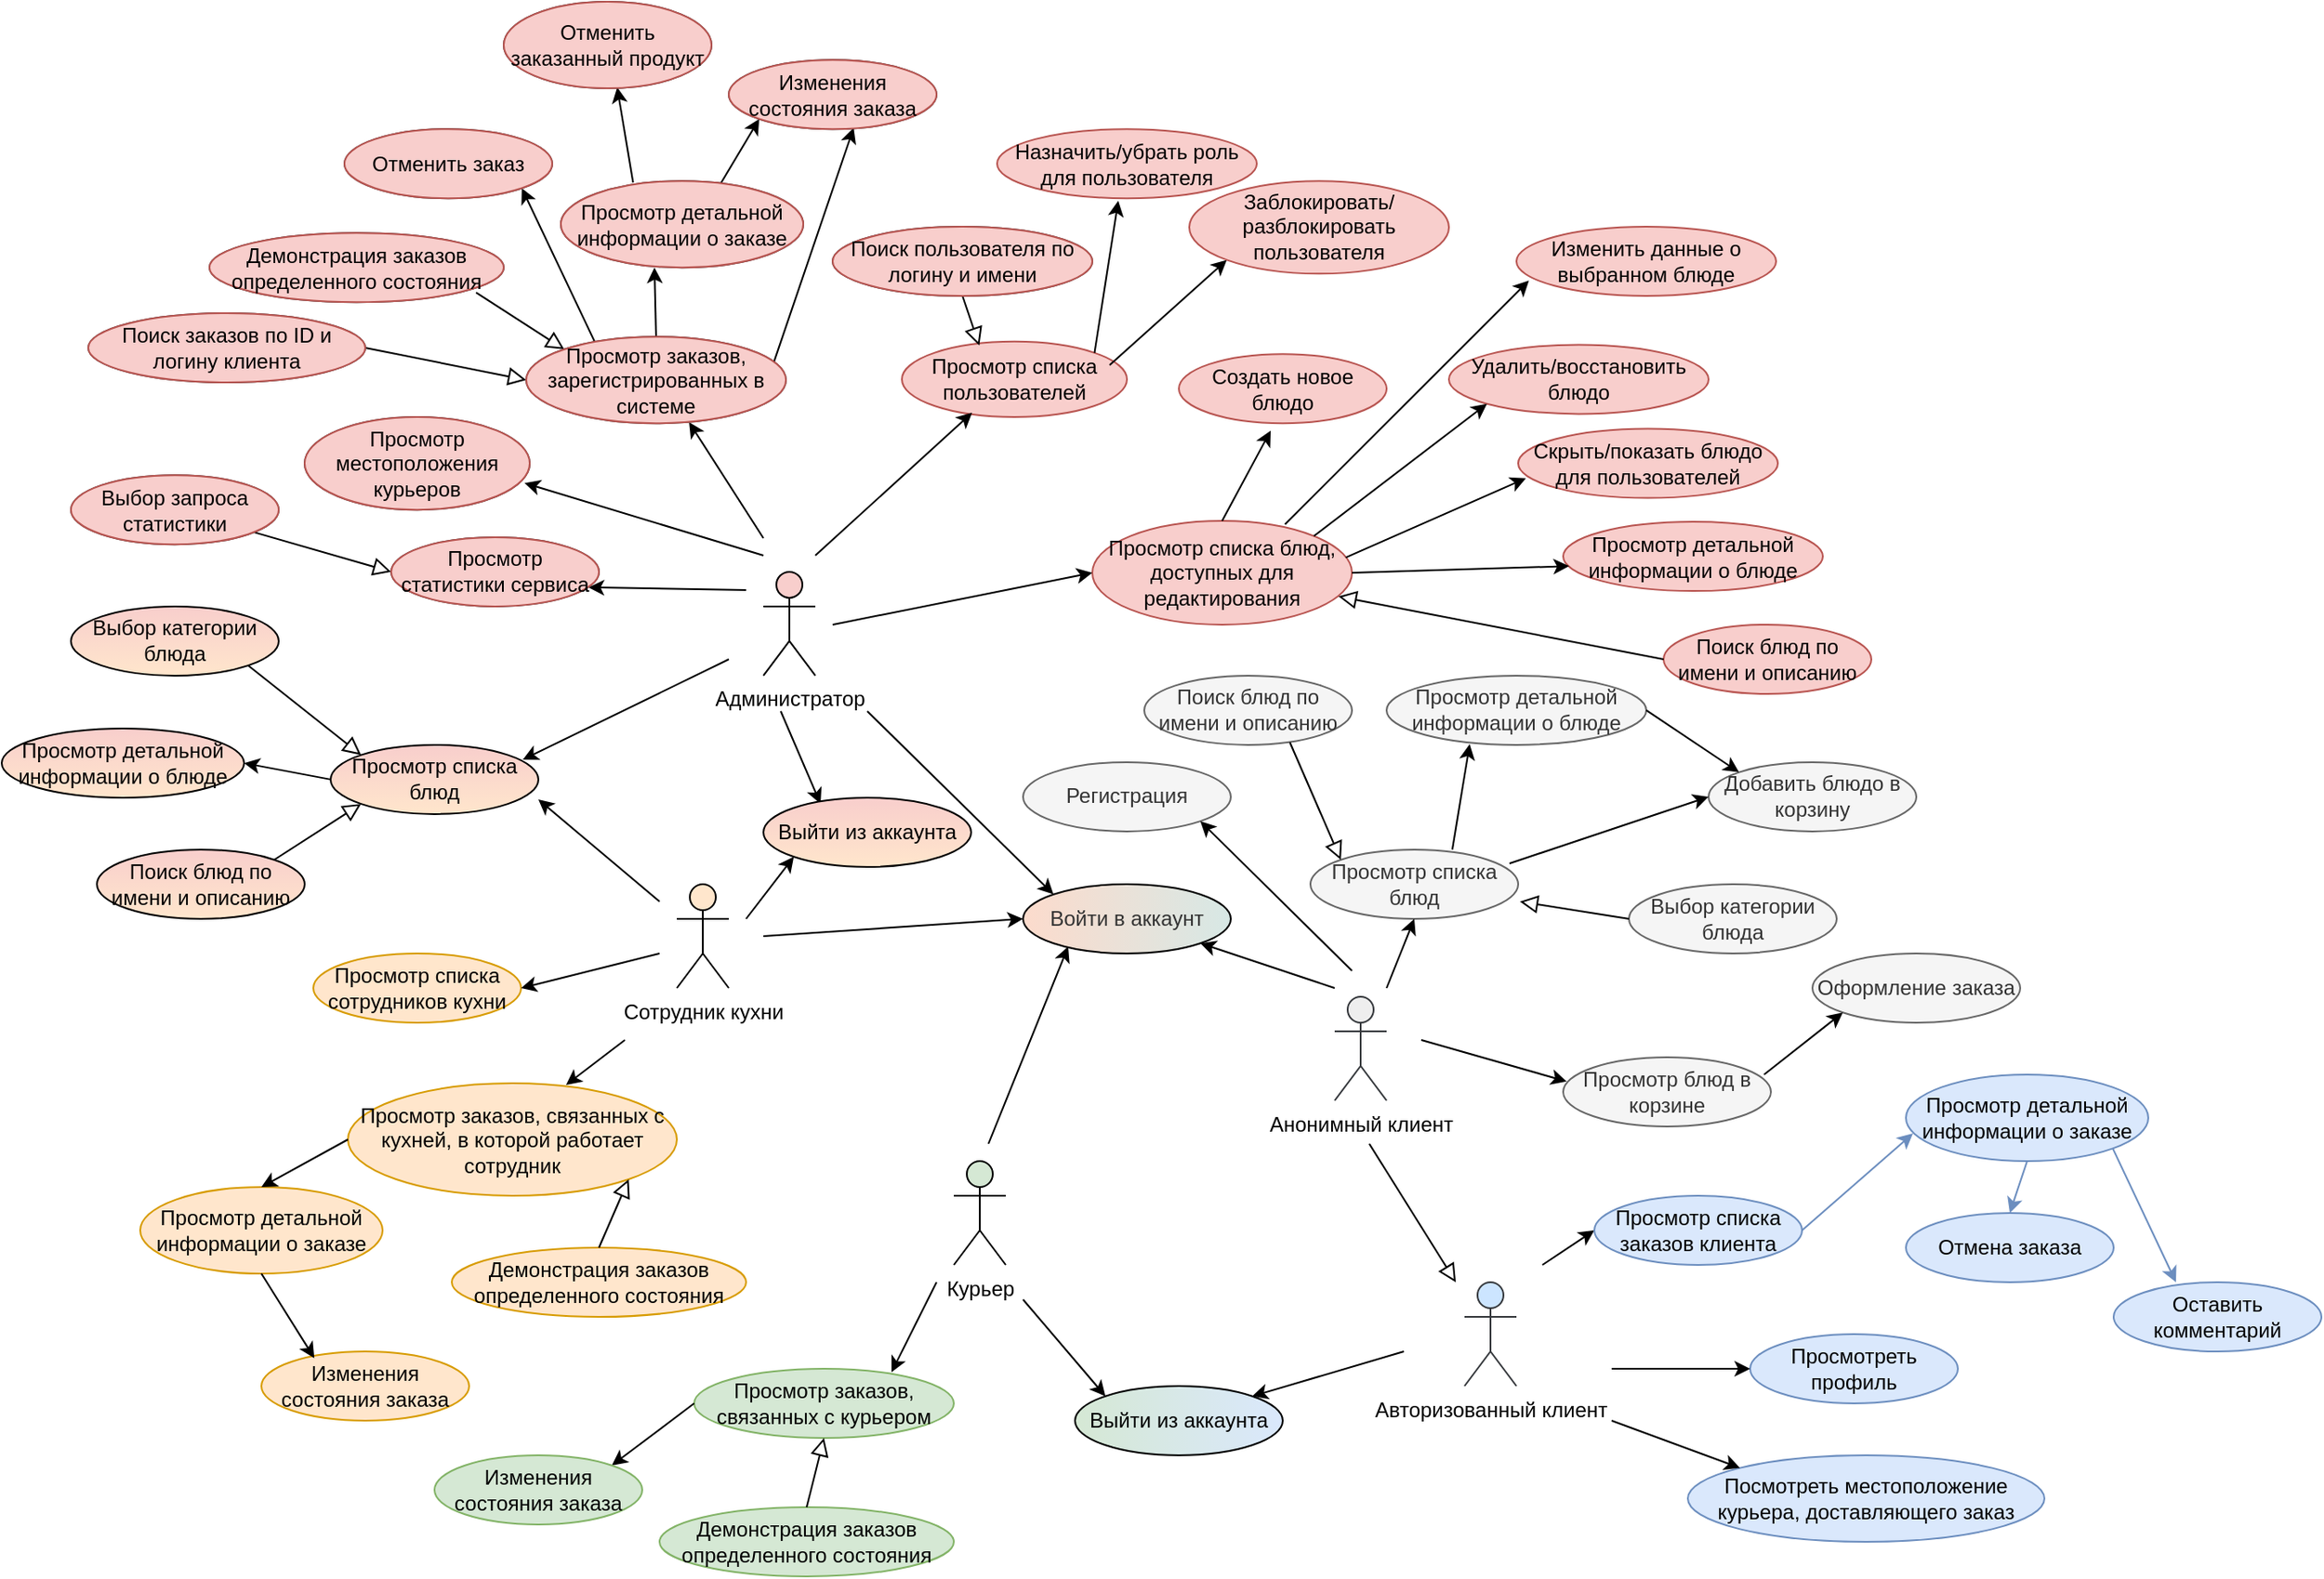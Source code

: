 <mxfile version="21.2.1" type="device">
  <diagram name="Страница 1" id="75N97tFwm10yXT8jnYIW">
    <mxGraphModel dx="1877" dy="1738" grid="1" gridSize="10" guides="1" tooltips="1" connect="1" arrows="1" fold="1" page="1" pageScale="1" pageWidth="827" pageHeight="1169" math="0" shadow="0">
      <root>
        <mxCell id="0" />
        <mxCell id="1" parent="0" />
        <mxCell id="0SK4Kan7_9GHJnEtyxV1-1" value="Администратор" style="shape=umlActor;verticalLabelPosition=bottom;verticalAlign=top;html=1;outlineConnect=0;fillColor=#f8cecc;strokeColor=#000000;" parent="1" vertex="1">
          <mxGeometry x="-240" y="309.44" width="30" height="60" as="geometry" />
        </mxCell>
        <mxCell id="0SK4Kan7_9GHJnEtyxV1-2" value="Курьер" style="shape=umlActor;verticalLabelPosition=bottom;verticalAlign=top;html=1;outlineConnect=0;fillColor=#d5e8d4;strokeColor=#000000;" parent="1" vertex="1">
          <mxGeometry x="-130" y="650" width="30" height="60" as="geometry" />
        </mxCell>
        <mxCell id="0SK4Kan7_9GHJnEtyxV1-3" value="Анонимный клиент" style="shape=umlActor;verticalLabelPosition=bottom;verticalAlign=top;html=1;outlineConnect=0;fillColor=#eeeeee;strokeColor=#36393d;" parent="1" vertex="1">
          <mxGeometry x="90" y="555" width="30" height="60" as="geometry" />
        </mxCell>
        <mxCell id="0SK4Kan7_9GHJnEtyxV1-4" value="Сотрудник кухни" style="shape=umlActor;verticalLabelPosition=bottom;verticalAlign=top;html=1;outlineConnect=0;fillColor=#ffe6cc;strokeColor=#000000;" parent="1" vertex="1">
          <mxGeometry x="-290" y="490" width="30" height="60" as="geometry" />
        </mxCell>
        <mxCell id="0SK4Kan7_9GHJnEtyxV1-9" value="Просмотр списка блюд" style="ellipse;whiteSpace=wrap;html=1;fillColor=#f5f5f5;fontColor=#333333;strokeColor=#666666;" parent="1" vertex="1">
          <mxGeometry x="76" y="470" width="120" height="40" as="geometry" />
        </mxCell>
        <mxCell id="0SK4Kan7_9GHJnEtyxV1-10" value="Выбор категории блюда" style="ellipse;whiteSpace=wrap;html=1;fillColor=#f5f5f5;fontColor=#333333;strokeColor=#666666;" parent="1" vertex="1">
          <mxGeometry x="260" y="490" width="120" height="40" as="geometry" />
        </mxCell>
        <mxCell id="0SK4Kan7_9GHJnEtyxV1-12" value="Поиск блюд по имени и описанию" style="ellipse;whiteSpace=wrap;html=1;fillColor=#f5f5f5;fontColor=#333333;strokeColor=#666666;" parent="1" vertex="1">
          <mxGeometry x="-20" y="369.44" width="120" height="40" as="geometry" />
        </mxCell>
        <mxCell id="0SK4Kan7_9GHJnEtyxV1-13" value="Добавить блюдо в корзину" style="ellipse;whiteSpace=wrap;html=1;fillColor=#f5f5f5;fontColor=#333333;strokeColor=#666666;" parent="1" vertex="1">
          <mxGeometry x="306" y="419.44" width="120" height="40" as="geometry" />
        </mxCell>
        <mxCell id="0SK4Kan7_9GHJnEtyxV1-15" value="Просмотр детальной информации о блюде" style="ellipse;whiteSpace=wrap;html=1;fillColor=#f5f5f5;fontColor=#333333;strokeColor=#666666;" parent="1" vertex="1">
          <mxGeometry x="120" y="369.44" width="150" height="40" as="geometry" />
        </mxCell>
        <mxCell id="0SK4Kan7_9GHJnEtyxV1-19" value="" style="endArrow=classic;html=1;rounded=0;entryX=0.5;entryY=1;entryDx=0;entryDy=0;" parent="1" target="0SK4Kan7_9GHJnEtyxV1-9" edge="1">
          <mxGeometry width="50" height="50" relative="1" as="geometry">
            <mxPoint x="120" y="550" as="sourcePoint" />
            <mxPoint x="148" y="496" as="targetPoint" />
          </mxGeometry>
        </mxCell>
        <mxCell id="0SK4Kan7_9GHJnEtyxV1-20" value="" style="endArrow=classic;html=1;rounded=0;exitX=0.683;exitY=0;exitDx=0;exitDy=0;entryX=0.32;entryY=0.989;entryDx=0;entryDy=0;exitPerimeter=0;entryPerimeter=0;" parent="1" source="0SK4Kan7_9GHJnEtyxV1-9" target="0SK4Kan7_9GHJnEtyxV1-15" edge="1">
          <mxGeometry width="50" height="50" relative="1" as="geometry">
            <mxPoint x="81" y="725" as="sourcePoint" />
            <mxPoint x="114" y="684" as="targetPoint" />
          </mxGeometry>
        </mxCell>
        <mxCell id="0SK4Kan7_9GHJnEtyxV1-21" value="" style="endArrow=classic;html=1;rounded=0;exitX=0.958;exitY=0.2;exitDx=0;exitDy=0;entryX=0;entryY=0.5;entryDx=0;entryDy=0;exitPerimeter=0;" parent="1" source="0SK4Kan7_9GHJnEtyxV1-9" target="0SK4Kan7_9GHJnEtyxV1-13" edge="1">
          <mxGeometry width="50" height="50" relative="1" as="geometry">
            <mxPoint x="156" y="650" as="sourcePoint" />
            <mxPoint x="196" y="590" as="targetPoint" />
          </mxGeometry>
        </mxCell>
        <mxCell id="0SK4Kan7_9GHJnEtyxV1-22" value="Просмотр блюд в корзине" style="ellipse;whiteSpace=wrap;html=1;fillColor=#f5f5f5;fontColor=#333333;strokeColor=#666666;" parent="1" vertex="1">
          <mxGeometry x="222" y="590" width="120" height="40" as="geometry" />
        </mxCell>
        <mxCell id="0SK4Kan7_9GHJnEtyxV1-23" value="Оформление заказа" style="ellipse;whiteSpace=wrap;html=1;fillColor=#f5f5f5;fontColor=#333333;strokeColor=#666666;" parent="1" vertex="1">
          <mxGeometry x="366" y="530" width="120" height="40" as="geometry" />
        </mxCell>
        <mxCell id="0SK4Kan7_9GHJnEtyxV1-24" value="" style="endArrow=classic;html=1;rounded=0;entryX=0.017;entryY=0.35;entryDx=0;entryDy=0;entryPerimeter=0;" parent="1" target="0SK4Kan7_9GHJnEtyxV1-22" edge="1">
          <mxGeometry width="50" height="50" relative="1" as="geometry">
            <mxPoint x="140" y="580" as="sourcePoint" />
            <mxPoint x="148" y="524" as="targetPoint" />
          </mxGeometry>
        </mxCell>
        <mxCell id="0SK4Kan7_9GHJnEtyxV1-25" value="" style="endArrow=classic;html=1;rounded=0;entryX=0;entryY=1;entryDx=0;entryDy=0;exitX=0.967;exitY=0.25;exitDx=0;exitDy=0;exitPerimeter=0;" parent="1" source="0SK4Kan7_9GHJnEtyxV1-22" target="0SK4Kan7_9GHJnEtyxV1-23" edge="1">
          <mxGeometry width="50" height="50" relative="1" as="geometry">
            <mxPoint x="172" y="720" as="sourcePoint" />
            <mxPoint x="302" y="735" as="targetPoint" />
          </mxGeometry>
        </mxCell>
        <mxCell id="0SK4Kan7_9GHJnEtyxV1-27" value="" style="endArrow=classic;html=1;rounded=0;entryX=0;entryY=0.5;entryDx=0;entryDy=0;" parent="1" target="0SK4Kan7_9GHJnEtyxV1-28" edge="1">
          <mxGeometry width="50" height="50" relative="1" as="geometry">
            <mxPoint x="210" y="710" as="sourcePoint" />
            <mxPoint x="240" y="690" as="targetPoint" />
          </mxGeometry>
        </mxCell>
        <mxCell id="0SK4Kan7_9GHJnEtyxV1-28" value="Просмотр списка заказов клиента" style="ellipse;whiteSpace=wrap;html=1;fillColor=#dae8fc;strokeColor=#6c8ebf;" parent="1" vertex="1">
          <mxGeometry x="240" y="670" width="120" height="40" as="geometry" />
        </mxCell>
        <mxCell id="0SK4Kan7_9GHJnEtyxV1-30" value="" style="endArrow=classic;html=1;rounded=0;entryX=0.029;entryY=0.68;entryDx=0;entryDy=0;exitX=1;exitY=0.5;exitDx=0;exitDy=0;entryPerimeter=0;fillColor=#dae8fc;strokeColor=#6c8ebf;" parent="1" source="0SK4Kan7_9GHJnEtyxV1-28" target="0SK4Kan7_9GHJnEtyxV1-31" edge="1">
          <mxGeometry width="50" height="50" relative="1" as="geometry">
            <mxPoint x="150" y="650" as="sourcePoint" />
            <mxPoint x="410" y="640" as="targetPoint" />
          </mxGeometry>
        </mxCell>
        <mxCell id="0SK4Kan7_9GHJnEtyxV1-31" value="Просмотр детальной информации о заказе" style="ellipse;whiteSpace=wrap;html=1;fillColor=#dae8fc;strokeColor=#6c8ebf;" parent="1" vertex="1">
          <mxGeometry x="420" y="600" width="140" height="50" as="geometry" />
        </mxCell>
        <mxCell id="0SK4Kan7_9GHJnEtyxV1-35" value="Отмена заказа" style="ellipse;whiteSpace=wrap;html=1;fillColor=#dae8fc;strokeColor=#6c8ebf;" parent="1" vertex="1">
          <mxGeometry x="420" y="680" width="120" height="40" as="geometry" />
        </mxCell>
        <mxCell id="0SK4Kan7_9GHJnEtyxV1-36" value="" style="endArrow=classic;html=1;rounded=0;exitX=0.5;exitY=1;exitDx=0;exitDy=0;entryX=0.5;entryY=0;entryDx=0;entryDy=0;fillColor=#dae8fc;strokeColor=#6c8ebf;" parent="1" source="0SK4Kan7_9GHJnEtyxV1-31" target="0SK4Kan7_9GHJnEtyxV1-35" edge="1">
          <mxGeometry width="50" height="50" relative="1" as="geometry">
            <mxPoint x="390" y="420" as="sourcePoint" />
            <mxPoint x="440" y="370" as="targetPoint" />
          </mxGeometry>
        </mxCell>
        <mxCell id="0SK4Kan7_9GHJnEtyxV1-45" value="" style="endArrow=block;html=1;rounded=0;align=center;verticalAlign=bottom;endFill=0;labelBackgroundColor=none;endSize=8;fontSize=10;exitX=0.701;exitY=0.964;exitDx=0;exitDy=0;exitPerimeter=0;entryX=0;entryY=0;entryDx=0;entryDy=0;" parent="1" source="0SK4Kan7_9GHJnEtyxV1-12" target="0SK4Kan7_9GHJnEtyxV1-9" edge="1">
          <mxGeometry relative="1" as="geometry">
            <mxPoint x="296" y="600" as="sourcePoint" />
            <mxPoint x="456" y="600" as="targetPoint" />
          </mxGeometry>
        </mxCell>
        <mxCell id="0SK4Kan7_9GHJnEtyxV1-46" value="" style="resizable=0;html=1;align=center;verticalAlign=top;labelBackgroundColor=none;fontSize=10;" parent="0SK4Kan7_9GHJnEtyxV1-45" connectable="0" vertex="1">
          <mxGeometry relative="1" as="geometry" />
        </mxCell>
        <mxCell id="0SK4Kan7_9GHJnEtyxV1-47" value="" style="endArrow=block;html=1;rounded=0;align=center;verticalAlign=bottom;endFill=0;labelBackgroundColor=none;endSize=8;fontSize=10;exitX=0;exitY=0.5;exitDx=0;exitDy=0;entryX=1.008;entryY=0.75;entryDx=0;entryDy=0;entryPerimeter=0;" parent="1" source="0SK4Kan7_9GHJnEtyxV1-10" target="0SK4Kan7_9GHJnEtyxV1-9" edge="1">
          <mxGeometry relative="1" as="geometry">
            <mxPoint x="80" y="579" as="sourcePoint" />
            <mxPoint x="114" y="656" as="targetPoint" />
          </mxGeometry>
        </mxCell>
        <mxCell id="0SK4Kan7_9GHJnEtyxV1-48" value="" style="resizable=0;html=1;align=center;verticalAlign=top;labelBackgroundColor=none;fontSize=10;" parent="0SK4Kan7_9GHJnEtyxV1-47" connectable="0" vertex="1">
          <mxGeometry relative="1" as="geometry" />
        </mxCell>
        <mxCell id="0SK4Kan7_9GHJnEtyxV1-49" value="Авторизованный клиент" style="shape=umlActor;verticalLabelPosition=bottom;verticalAlign=top;html=1;outlineConnect=0;fillColor=#cce5ff;strokeColor=#36393d;" parent="1" vertex="1">
          <mxGeometry x="165" y="720" width="30" height="60" as="geometry" />
        </mxCell>
        <mxCell id="0SK4Kan7_9GHJnEtyxV1-50" value="" style="endArrow=block;html=1;rounded=0;align=center;verticalAlign=bottom;endFill=0;labelBackgroundColor=none;endSize=8;fontSize=10;" parent="1" edge="1">
          <mxGeometry relative="1" as="geometry">
            <mxPoint x="110" y="640" as="sourcePoint" />
            <mxPoint x="160" y="720" as="targetPoint" />
          </mxGeometry>
        </mxCell>
        <mxCell id="0SK4Kan7_9GHJnEtyxV1-51" value="" style="resizable=0;html=1;align=center;verticalAlign=top;labelBackgroundColor=none;fontSize=10;" parent="0SK4Kan7_9GHJnEtyxV1-50" connectable="0" vertex="1">
          <mxGeometry relative="1" as="geometry" />
        </mxCell>
        <mxCell id="0SK4Kan7_9GHJnEtyxV1-52" value="" style="endArrow=classic;html=1;rounded=0;entryX=1;entryY=0;entryDx=0;entryDy=0;" parent="1" target="0SK4Kan7_9GHJnEtyxV1-53" edge="1">
          <mxGeometry width="50" height="50" relative="1" as="geometry">
            <mxPoint x="130" y="760" as="sourcePoint" />
            <mxPoint x="320" y="750" as="targetPoint" />
            <Array as="points" />
          </mxGeometry>
        </mxCell>
        <mxCell id="0SK4Kan7_9GHJnEtyxV1-53" value="Выйти из аккаунта" style="ellipse;whiteSpace=wrap;html=1;gradientColor=#dae8fc;fillColor=#d5e8d4;gradientDirection=east;" parent="1" vertex="1">
          <mxGeometry x="-60" y="780" width="120" height="40" as="geometry" />
        </mxCell>
        <mxCell id="0SK4Kan7_9GHJnEtyxV1-54" value="Войти в аккаунт" style="ellipse;whiteSpace=wrap;html=1;fillColor=#fcdbcc;fontColor=#333333;strokeColor=#000000;gradientColor=#d7e8e5;gradientDirection=east;" parent="1" vertex="1">
          <mxGeometry x="-90" y="490" width="120" height="40" as="geometry" />
        </mxCell>
        <mxCell id="0SK4Kan7_9GHJnEtyxV1-55" value="" style="endArrow=classic;html=1;rounded=0;entryX=1;entryY=1;entryDx=0;entryDy=0;" parent="1" target="0SK4Kan7_9GHJnEtyxV1-54" edge="1">
          <mxGeometry width="50" height="50" relative="1" as="geometry">
            <mxPoint x="90" y="550" as="sourcePoint" />
            <mxPoint x="245" y="420" as="targetPoint" />
          </mxGeometry>
        </mxCell>
        <mxCell id="0SK4Kan7_9GHJnEtyxV1-56" value="Просмотреть профиль" style="ellipse;whiteSpace=wrap;html=1;fillColor=#dae8fc;strokeColor=#6c8ebf;" parent="1" vertex="1">
          <mxGeometry x="330" y="750" width="120" height="40" as="geometry" />
        </mxCell>
        <mxCell id="0SK4Kan7_9GHJnEtyxV1-57" value="" style="endArrow=classic;html=1;rounded=0;entryX=0;entryY=0.5;entryDx=0;entryDy=0;" parent="1" target="0SK4Kan7_9GHJnEtyxV1-56" edge="1">
          <mxGeometry width="50" height="50" relative="1" as="geometry">
            <mxPoint x="250" y="770" as="sourcePoint" />
            <mxPoint x="330" y="750" as="targetPoint" />
          </mxGeometry>
        </mxCell>
        <mxCell id="0SK4Kan7_9GHJnEtyxV1-58" value="" style="endArrow=classic;html=1;rounded=0;exitX=1;exitY=1;exitDx=0;exitDy=0;entryX=0.3;entryY=0;entryDx=0;entryDy=0;entryPerimeter=0;fillColor=#dae8fc;strokeColor=#6c8ebf;" parent="1" source="0SK4Kan7_9GHJnEtyxV1-31" target="0SK4Kan7_9GHJnEtyxV1-59" edge="1">
          <mxGeometry width="50" height="50" relative="1" as="geometry">
            <mxPoint x="500" y="670" as="sourcePoint" />
            <mxPoint x="580" y="700" as="targetPoint" />
          </mxGeometry>
        </mxCell>
        <mxCell id="0SK4Kan7_9GHJnEtyxV1-59" value="Оставить комментарий" style="ellipse;whiteSpace=wrap;html=1;fillColor=#dae8fc;strokeColor=#6c8ebf;" parent="1" vertex="1">
          <mxGeometry x="540" y="720" width="120" height="40" as="geometry" />
        </mxCell>
        <mxCell id="0SK4Kan7_9GHJnEtyxV1-60" value="" style="endArrow=classic;html=1;rounded=0;entryX=0.217;entryY=0.9;entryDx=0;entryDy=0;entryPerimeter=0;" parent="1" target="0SK4Kan7_9GHJnEtyxV1-54" edge="1">
          <mxGeometry width="50" height="50" relative="1" as="geometry">
            <mxPoint x="-110" y="640" as="sourcePoint" />
            <mxPoint x="52" y="494" as="targetPoint" />
          </mxGeometry>
        </mxCell>
        <mxCell id="0SK4Kan7_9GHJnEtyxV1-61" value="" style="endArrow=classic;html=1;rounded=0;entryX=0;entryY=0.5;entryDx=0;entryDy=0;" parent="1" target="0SK4Kan7_9GHJnEtyxV1-54" edge="1">
          <mxGeometry width="50" height="50" relative="1" as="geometry">
            <mxPoint x="-240" y="520" as="sourcePoint" />
            <mxPoint x="-32" y="494" as="targetPoint" />
          </mxGeometry>
        </mxCell>
        <mxCell id="0SK4Kan7_9GHJnEtyxV1-62" value="" style="endArrow=classic;html=1;rounded=0;entryX=0;entryY=0;entryDx=0;entryDy=0;" parent="1" target="0SK4Kan7_9GHJnEtyxV1-54" edge="1">
          <mxGeometry width="50" height="50" relative="1" as="geometry">
            <mxPoint x="-180" y="390" as="sourcePoint" />
            <mxPoint x="-50" y="480" as="targetPoint" />
          </mxGeometry>
        </mxCell>
        <mxCell id="0SK4Kan7_9GHJnEtyxV1-63" value="" style="endArrow=classic;html=1;rounded=0;exitX=1;exitY=0.5;exitDx=0;exitDy=0;entryX=0;entryY=0;entryDx=0;entryDy=0;" parent="1" source="0SK4Kan7_9GHJnEtyxV1-15" target="0SK4Kan7_9GHJnEtyxV1-13" edge="1">
          <mxGeometry width="50" height="50" relative="1" as="geometry">
            <mxPoint x="201" y="488" as="sourcePoint" />
            <mxPoint x="316" y="449" as="targetPoint" />
          </mxGeometry>
        </mxCell>
        <mxCell id="0SK4Kan7_9GHJnEtyxV1-64" value="" style="endArrow=classic;html=1;rounded=0;entryX=0;entryY=0;entryDx=0;entryDy=0;" parent="1" target="0SK4Kan7_9GHJnEtyxV1-53" edge="1">
          <mxGeometry width="50" height="50" relative="1" as="geometry">
            <mxPoint x="-90" y="730" as="sourcePoint" />
            <mxPoint x="52" y="796" as="targetPoint" />
          </mxGeometry>
        </mxCell>
        <mxCell id="0SK4Kan7_9GHJnEtyxV1-66" value="" style="endArrow=classic;html=1;rounded=0;entryX=0.275;entryY=0.088;entryDx=0;entryDy=0;entryPerimeter=0;" parent="1" target="h86G1SmnbexspQALYNn9-16" edge="1">
          <mxGeometry width="50" height="50" relative="1" as="geometry">
            <mxPoint x="-230" y="390" as="sourcePoint" />
            <mxPoint x="-204.96" y="438.0" as="targetPoint" />
          </mxGeometry>
        </mxCell>
        <mxCell id="0SK4Kan7_9GHJnEtyxV1-68" value="" style="endArrow=classic;html=1;rounded=0;entryX=0;entryY=1;entryDx=0;entryDy=0;" parent="1" target="h86G1SmnbexspQALYNn9-16" edge="1">
          <mxGeometry width="50" height="50" relative="1" as="geometry">
            <mxPoint x="-250" y="510" as="sourcePoint" />
            <mxPoint x="-222.426" y="474.142" as="targetPoint" />
            <Array as="points" />
          </mxGeometry>
        </mxCell>
        <mxCell id="0SK4Kan7_9GHJnEtyxV1-69" value="Просмотр списка блюд" style="ellipse;whiteSpace=wrap;html=1;gradientColor=#ffe6cc;fillColor=#f8cecc;" parent="1" vertex="1">
          <mxGeometry x="-490" y="409.44" width="120" height="40" as="geometry" />
        </mxCell>
        <mxCell id="0SK4Kan7_9GHJnEtyxV1-70" value="Выбор категории блюда" style="ellipse;whiteSpace=wrap;html=1;gradientColor=#ffe6cc;fillColor=#F8CECC;" parent="1" vertex="1">
          <mxGeometry x="-640" y="329.44" width="120" height="40" as="geometry" />
        </mxCell>
        <mxCell id="0SK4Kan7_9GHJnEtyxV1-74" value="" style="endArrow=classic;html=1;rounded=0;exitX=0;exitY=0.5;exitDx=0;exitDy=0;" parent="1" source="0SK4Kan7_9GHJnEtyxV1-69" edge="1">
          <mxGeometry width="50" height="50" relative="1" as="geometry">
            <mxPoint x="-659" y="685" as="sourcePoint" />
            <mxPoint x="-540" y="420" as="targetPoint" />
          </mxGeometry>
        </mxCell>
        <mxCell id="0SK4Kan7_9GHJnEtyxV1-76" value="" style="endArrow=block;html=1;rounded=0;align=center;verticalAlign=bottom;endFill=0;labelBackgroundColor=none;endSize=8;fontSize=10;exitX=1;exitY=0;exitDx=0;exitDy=0;entryX=0;entryY=1;entryDx=0;entryDy=0;" parent="1" source="h86G1SmnbexspQALYNn9-15" target="0SK4Kan7_9GHJnEtyxV1-69" edge="1">
          <mxGeometry relative="1" as="geometry">
            <mxPoint x="-517.574" y="475.858" as="sourcePoint" />
            <mxPoint x="-284" y="560" as="targetPoint" />
          </mxGeometry>
        </mxCell>
        <mxCell id="0SK4Kan7_9GHJnEtyxV1-77" value="" style="resizable=0;html=1;align=center;verticalAlign=top;labelBackgroundColor=none;fontSize=10;" parent="0SK4Kan7_9GHJnEtyxV1-76" connectable="0" vertex="1">
          <mxGeometry relative="1" as="geometry" />
        </mxCell>
        <mxCell id="0SK4Kan7_9GHJnEtyxV1-78" value="" style="endArrow=block;html=1;rounded=0;align=center;verticalAlign=bottom;endFill=0;labelBackgroundColor=none;endSize=8;fontSize=10;exitX=1;exitY=1;exitDx=0;exitDy=0;entryX=0;entryY=0;entryDx=0;entryDy=0;" parent="1" source="0SK4Kan7_9GHJnEtyxV1-70" target="0SK4Kan7_9GHJnEtyxV1-69" edge="1">
          <mxGeometry relative="1" as="geometry">
            <mxPoint x="-660" y="539" as="sourcePoint" />
            <mxPoint x="-626" y="616" as="targetPoint" />
          </mxGeometry>
        </mxCell>
        <mxCell id="0SK4Kan7_9GHJnEtyxV1-79" value="" style="resizable=0;html=1;align=center;verticalAlign=top;labelBackgroundColor=none;fontSize=10;" parent="0SK4Kan7_9GHJnEtyxV1-78" connectable="0" vertex="1">
          <mxGeometry relative="1" as="geometry" />
        </mxCell>
        <mxCell id="0SK4Kan7_9GHJnEtyxV1-82" value="" style="endArrow=classic;html=1;rounded=0;entryX=0.925;entryY=0.214;entryDx=0;entryDy=0;entryPerimeter=0;" parent="1" target="0SK4Kan7_9GHJnEtyxV1-69" edge="1">
          <mxGeometry width="50" height="50" relative="1" as="geometry">
            <mxPoint x="-260" y="360" as="sourcePoint" />
            <mxPoint x="-195" y="448" as="targetPoint" />
          </mxGeometry>
        </mxCell>
        <mxCell id="0SK4Kan7_9GHJnEtyxV1-83" value="" style="endArrow=classic;html=1;rounded=0;entryX=1;entryY=0.789;entryDx=0;entryDy=0;entryPerimeter=0;" parent="1" target="0SK4Kan7_9GHJnEtyxV1-69" edge="1">
          <mxGeometry width="50" height="50" relative="1" as="geometry">
            <mxPoint x="-300" y="500" as="sourcePoint" />
            <mxPoint x="-212" y="484" as="targetPoint" />
            <Array as="points" />
          </mxGeometry>
        </mxCell>
        <mxCell id="0SK4Kan7_9GHJnEtyxV1-84" value="Просмотр списка сотрудников кухни" style="ellipse;whiteSpace=wrap;html=1;fillColor=#ffe6cc;strokeColor=#d79b00;" parent="1" vertex="1">
          <mxGeometry x="-500" y="530" width="120" height="40" as="geometry" />
        </mxCell>
        <mxCell id="0SK4Kan7_9GHJnEtyxV1-85" value="Регистрация" style="ellipse;whiteSpace=wrap;html=1;fillColor=#f5f5f5;fontColor=#333333;strokeColor=#666666;" parent="1" vertex="1">
          <mxGeometry x="-90" y="419.44" width="120" height="40" as="geometry" />
        </mxCell>
        <mxCell id="0SK4Kan7_9GHJnEtyxV1-86" value="Просмотр заказов, связанных с кухней, в которой работает сотрудник" style="ellipse;whiteSpace=wrap;html=1;fillColor=#ffe6cc;strokeColor=#d79b00;" parent="1" vertex="1">
          <mxGeometry x="-480" y="605" width="190" height="65" as="geometry" />
        </mxCell>
        <mxCell id="0SK4Kan7_9GHJnEtyxV1-88" value="Изменения состояния заказа" style="ellipse;whiteSpace=wrap;html=1;fillColor=#ffe6cc;strokeColor=#d79b00;" parent="1" vertex="1">
          <mxGeometry x="-530" y="760" width="120" height="40" as="geometry" />
        </mxCell>
        <mxCell id="0SK4Kan7_9GHJnEtyxV1-89" value="Просмотр заказов, связанных с курьером" style="ellipse;whiteSpace=wrap;html=1;fillColor=#d5e8d4;strokeColor=#82b366;gradientColor=none;" parent="1" vertex="1">
          <mxGeometry x="-280" y="770" width="150" height="40" as="geometry" />
        </mxCell>
        <mxCell id="0SK4Kan7_9GHJnEtyxV1-90" value="Демонстрация заказов определенного состояния" style="ellipse;whiteSpace=wrap;html=1;fillColor=#d5e8d4;strokeColor=#82b366;" parent="1" vertex="1">
          <mxGeometry x="-300" y="850" width="170" height="40" as="geometry" />
        </mxCell>
        <mxCell id="0SK4Kan7_9GHJnEtyxV1-91" value="" style="endArrow=block;html=1;rounded=0;align=center;verticalAlign=bottom;endFill=0;labelBackgroundColor=none;endSize=8;fontSize=10;exitX=0.5;exitY=0;exitDx=0;exitDy=0;entryX=0.5;entryY=1;entryDx=0;entryDy=0;" parent="1" source="0SK4Kan7_9GHJnEtyxV1-90" target="0SK4Kan7_9GHJnEtyxV1-89" edge="1">
          <mxGeometry relative="1" as="geometry">
            <mxPoint x="-508" y="486" as="sourcePoint" />
            <mxPoint x="-462" y="454" as="targetPoint" />
          </mxGeometry>
        </mxCell>
        <mxCell id="0SK4Kan7_9GHJnEtyxV1-92" value="" style="resizable=0;html=1;align=center;verticalAlign=top;labelBackgroundColor=none;fontSize=10;" parent="0SK4Kan7_9GHJnEtyxV1-91" connectable="0" vertex="1">
          <mxGeometry relative="1" as="geometry" />
        </mxCell>
        <mxCell id="0SK4Kan7_9GHJnEtyxV1-93" value="" style="endArrow=classic;html=1;rounded=0;entryX=0.76;entryY=0.05;entryDx=0;entryDy=0;entryPerimeter=0;" parent="1" target="0SK4Kan7_9GHJnEtyxV1-89" edge="1">
          <mxGeometry width="50" height="50" relative="1" as="geometry">
            <mxPoint x="-140" y="720" as="sourcePoint" />
            <mxPoint x="-32" y="796" as="targetPoint" />
          </mxGeometry>
        </mxCell>
        <mxCell id="0SK4Kan7_9GHJnEtyxV1-94" value="Просмотр детальной информации о заказе" style="ellipse;whiteSpace=wrap;html=1;fillColor=#ffe6cc;strokeColor=#d79b00;" parent="1" vertex="1">
          <mxGeometry x="-600" y="665" width="140" height="50" as="geometry" />
        </mxCell>
        <mxCell id="0SK4Kan7_9GHJnEtyxV1-95" value="" style="endArrow=classic;html=1;rounded=0;entryX=0.5;entryY=0;entryDx=0;entryDy=0;exitX=0;exitY=0.5;exitDx=0;exitDy=0;" parent="1" source="0SK4Kan7_9GHJnEtyxV1-86" target="0SK4Kan7_9GHJnEtyxV1-94" edge="1">
          <mxGeometry width="50" height="50" relative="1" as="geometry">
            <mxPoint x="-480" y="635" as="sourcePoint" />
            <mxPoint x="-356" y="627" as="targetPoint" />
          </mxGeometry>
        </mxCell>
        <mxCell id="0SK4Kan7_9GHJnEtyxV1-96" value="" style="endArrow=classic;html=1;rounded=0;entryX=0.255;entryY=0.096;entryDx=0;entryDy=0;exitX=0.5;exitY=1;exitDx=0;exitDy=0;entryPerimeter=0;" parent="1" source="0SK4Kan7_9GHJnEtyxV1-94" target="0SK4Kan7_9GHJnEtyxV1-88" edge="1">
          <mxGeometry width="50" height="50" relative="1" as="geometry">
            <mxPoint x="-470" y="645" as="sourcePoint" />
            <mxPoint x="-520" y="660" as="targetPoint" />
          </mxGeometry>
        </mxCell>
        <mxCell id="0SK4Kan7_9GHJnEtyxV1-97" value="" style="endArrow=classic;html=1;rounded=0;entryX=0.663;entryY=0.015;entryDx=0;entryDy=0;entryPerimeter=0;" parent="1" target="0SK4Kan7_9GHJnEtyxV1-86" edge="1">
          <mxGeometry width="50" height="50" relative="1" as="geometry">
            <mxPoint x="-320" y="580" as="sourcePoint" />
            <mxPoint x="-212" y="484" as="targetPoint" />
            <Array as="points" />
          </mxGeometry>
        </mxCell>
        <mxCell id="0SK4Kan7_9GHJnEtyxV1-98" value="Демонстрация заказов определенного состояния" style="ellipse;whiteSpace=wrap;html=1;fillColor=#ffe6cc;strokeColor=#d79b00;" parent="1" vertex="1">
          <mxGeometry x="-420" y="700" width="170" height="40" as="geometry" />
        </mxCell>
        <mxCell id="0SK4Kan7_9GHJnEtyxV1-99" value="" style="endArrow=block;html=1;rounded=0;align=center;verticalAlign=bottom;endFill=0;labelBackgroundColor=none;endSize=8;fontSize=10;exitX=0.5;exitY=0;exitDx=0;exitDy=0;entryX=1;entryY=1;entryDx=0;entryDy=0;" parent="1" source="0SK4Kan7_9GHJnEtyxV1-98" target="0SK4Kan7_9GHJnEtyxV1-86" edge="1">
          <mxGeometry relative="1" as="geometry">
            <mxPoint x="-778" y="336" as="sourcePoint" />
            <mxPoint x="-475" y="660" as="targetPoint" />
          </mxGeometry>
        </mxCell>
        <mxCell id="0SK4Kan7_9GHJnEtyxV1-100" value="" style="resizable=0;html=1;align=center;verticalAlign=top;labelBackgroundColor=none;fontSize=10;" parent="0SK4Kan7_9GHJnEtyxV1-99" connectable="0" vertex="1">
          <mxGeometry relative="1" as="geometry" />
        </mxCell>
        <mxCell id="0SK4Kan7_9GHJnEtyxV1-101" value="" style="endArrow=classic;html=1;rounded=0;entryX=1;entryY=0.5;entryDx=0;entryDy=0;" parent="1" target="0SK4Kan7_9GHJnEtyxV1-84" edge="1">
          <mxGeometry width="50" height="50" relative="1" as="geometry">
            <mxPoint x="-300" y="530" as="sourcePoint" />
            <mxPoint x="-344" y="616" as="targetPoint" />
            <Array as="points" />
          </mxGeometry>
        </mxCell>
        <mxCell id="0SK4Kan7_9GHJnEtyxV1-102" value="Посмотреть местоположение курьера, доставляющего заказ" style="ellipse;whiteSpace=wrap;html=1;fillColor=#dae8fc;strokeColor=#6c8ebf;" parent="1" vertex="1">
          <mxGeometry x="294" y="820" width="206" height="50" as="geometry" />
        </mxCell>
        <mxCell id="0SK4Kan7_9GHJnEtyxV1-103" value="" style="endArrow=classic;html=1;rounded=0;entryX=0;entryY=0;entryDx=0;entryDy=0;" parent="1" target="0SK4Kan7_9GHJnEtyxV1-102" edge="1">
          <mxGeometry width="50" height="50" relative="1" as="geometry">
            <mxPoint x="250" y="800" as="sourcePoint" />
            <mxPoint x="250" y="800" as="targetPoint" />
          </mxGeometry>
        </mxCell>
        <mxCell id="0SK4Kan7_9GHJnEtyxV1-105" value="" style="endArrow=classic;html=1;rounded=0;entryX=1;entryY=1;entryDx=0;entryDy=0;" parent="1" target="0SK4Kan7_9GHJnEtyxV1-85" edge="1">
          <mxGeometry width="50" height="50" relative="1" as="geometry">
            <mxPoint x="100" y="540" as="sourcePoint" />
            <mxPoint x="20" y="630" as="targetPoint" />
          </mxGeometry>
        </mxCell>
        <mxCell id="0SK4Kan7_9GHJnEtyxV1-106" value="" style="endArrow=classic;html=1;rounded=0;entryX=0.95;entryY=0.725;entryDx=0;entryDy=0;entryPerimeter=0;" parent="1" target="0SK4Kan7_9GHJnEtyxV1-107" edge="1">
          <mxGeometry width="50" height="50" relative="1" as="geometry">
            <mxPoint x="-250" y="320" as="sourcePoint" />
            <mxPoint x="-330" y="260" as="targetPoint" />
          </mxGeometry>
        </mxCell>
        <mxCell id="0SK4Kan7_9GHJnEtyxV1-107" value="Просмотр статистики сервиса" style="ellipse;whiteSpace=wrap;html=1;fillColor=#ffcc99;strokeColor=#36393d;" parent="1" vertex="1">
          <mxGeometry x="-455" y="289.44" width="120" height="40" as="geometry" />
        </mxCell>
        <mxCell id="0SK4Kan7_9GHJnEtyxV1-108" value="Выбор запроса статистики" style="ellipse;whiteSpace=wrap;html=1;fillColor=#ffcc99;strokeColor=#36393d;" parent="1" vertex="1">
          <mxGeometry x="-640" y="253.58" width="120" height="40" as="geometry" />
        </mxCell>
        <mxCell id="0SK4Kan7_9GHJnEtyxV1-109" value="" style="endArrow=block;html=1;rounded=0;align=center;verticalAlign=bottom;endFill=0;labelBackgroundColor=none;endSize=8;fontSize=10;entryX=0;entryY=0.5;entryDx=0;entryDy=0;" parent="1" source="0SK4Kan7_9GHJnEtyxV1-108" target="0SK4Kan7_9GHJnEtyxV1-107" edge="1">
          <mxGeometry relative="1" as="geometry">
            <mxPoint x="-528" y="374" as="sourcePoint" />
            <mxPoint x="-462" y="425" as="targetPoint" />
          </mxGeometry>
        </mxCell>
        <mxCell id="0SK4Kan7_9GHJnEtyxV1-110" value="" style="resizable=0;html=1;align=center;verticalAlign=top;labelBackgroundColor=none;fontSize=10;" parent="0SK4Kan7_9GHJnEtyxV1-109" connectable="0" vertex="1">
          <mxGeometry relative="1" as="geometry" />
        </mxCell>
        <mxCell id="0SK4Kan7_9GHJnEtyxV1-111" value="" style="endArrow=classic;html=1;rounded=0;entryX=0.977;entryY=0.712;entryDx=0;entryDy=0;entryPerimeter=0;" parent="1" target="0SK4Kan7_9GHJnEtyxV1-112" edge="1">
          <mxGeometry width="50" height="50" relative="1" as="geometry">
            <mxPoint x="-240" y="300" as="sourcePoint" />
            <mxPoint x="-280" y="230" as="targetPoint" />
          </mxGeometry>
        </mxCell>
        <mxCell id="0SK4Kan7_9GHJnEtyxV1-112" value="Просмотр местоположения курьеров" style="ellipse;whiteSpace=wrap;html=1;fillColor=#ffcc99;strokeColor=#36393d;" parent="1" vertex="1">
          <mxGeometry x="-505" y="220" width="130" height="53.58" as="geometry" />
        </mxCell>
        <mxCell id="0SK4Kan7_9GHJnEtyxV1-113" value="" style="endArrow=classic;html=1;rounded=0;entryX=0.627;entryY=0.988;entryDx=0;entryDy=0;entryPerimeter=0;" parent="1" target="0SK4Kan7_9GHJnEtyxV1-115" edge="1">
          <mxGeometry width="50" height="50" relative="1" as="geometry">
            <mxPoint x="-240" y="290" as="sourcePoint" />
            <mxPoint x="-180" y="210" as="targetPoint" />
          </mxGeometry>
        </mxCell>
        <mxCell id="0SK4Kan7_9GHJnEtyxV1-115" value="Просмотр заказов, зарегистрированных в системе" style="ellipse;whiteSpace=wrap;html=1;fillColor=#ffcc99;strokeColor=#36393d;" parent="1" vertex="1">
          <mxGeometry x="-377" y="173.58" width="150" height="50" as="geometry" />
        </mxCell>
        <mxCell id="0SK4Kan7_9GHJnEtyxV1-116" value="Демонстрация заказов определенного состояния" style="ellipse;whiteSpace=wrap;html=1;fillColor=#ffcc99;strokeColor=#36393d;" parent="1" vertex="1">
          <mxGeometry x="-560" y="113.58" width="170" height="40" as="geometry" />
        </mxCell>
        <mxCell id="0SK4Kan7_9GHJnEtyxV1-117" value="" style="endArrow=block;html=1;rounded=0;align=center;verticalAlign=bottom;endFill=0;labelBackgroundColor=none;endSize=8;fontSize=10;exitX=1;exitY=0.5;exitDx=0;exitDy=0;entryX=0;entryY=0.5;entryDx=0;entryDy=0;" parent="1" source="0SK4Kan7_9GHJnEtyxV1-133" target="0SK4Kan7_9GHJnEtyxV1-115" edge="1">
          <mxGeometry relative="1" as="geometry">
            <mxPoint x="-675" y="-260.42" as="sourcePoint" />
            <mxPoint x="-372" y="63.58" as="targetPoint" />
          </mxGeometry>
        </mxCell>
        <mxCell id="0SK4Kan7_9GHJnEtyxV1-118" value="" style="resizable=0;html=1;align=center;verticalAlign=top;labelBackgroundColor=none;fontSize=10;" parent="0SK4Kan7_9GHJnEtyxV1-117" connectable="0" vertex="1">
          <mxGeometry relative="1" as="geometry" />
        </mxCell>
        <mxCell id="0SK4Kan7_9GHJnEtyxV1-120" value="Изменения состояния заказа" style="ellipse;whiteSpace=wrap;html=1;fillColor=#ffcc99;strokeColor=#36393d;" parent="1" vertex="1">
          <mxGeometry x="-260" y="13.58" width="120" height="40" as="geometry" />
        </mxCell>
        <mxCell id="0SK4Kan7_9GHJnEtyxV1-121" value="Просмотр детальной информации о заказе" style="ellipse;whiteSpace=wrap;html=1;fillColor=#ffcc99;strokeColor=#36393d;" parent="1" vertex="1">
          <mxGeometry x="-357" y="83.58" width="140" height="50" as="geometry" />
        </mxCell>
        <mxCell id="0SK4Kan7_9GHJnEtyxV1-122" value="" style="endArrow=classic;html=1;rounded=0;entryX=0;entryY=1;entryDx=0;entryDy=0;exitX=0.655;exitY=0.052;exitDx=0;exitDy=0;exitPerimeter=0;" parent="1" source="0SK4Kan7_9GHJnEtyxV1-121" target="0SK4Kan7_9GHJnEtyxV1-120" edge="1">
          <mxGeometry width="50" height="50" relative="1" as="geometry">
            <mxPoint x="-260" y="80" as="sourcePoint" />
            <mxPoint x="-62" y="51.08" as="targetPoint" />
            <Array as="points" />
          </mxGeometry>
        </mxCell>
        <mxCell id="0SK4Kan7_9GHJnEtyxV1-123" value="" style="endArrow=classic;html=1;rounded=0;entryX=0.386;entryY=1;entryDx=0;entryDy=0;entryPerimeter=0;exitX=0.5;exitY=0;exitDx=0;exitDy=0;" parent="1" source="0SK4Kan7_9GHJnEtyxV1-115" target="0SK4Kan7_9GHJnEtyxV1-121" edge="1">
          <mxGeometry width="50" height="50" relative="1" as="geometry">
            <mxPoint x="-357" y="323.58" as="sourcePoint" />
            <mxPoint x="-299" y="234.58" as="targetPoint" />
          </mxGeometry>
        </mxCell>
        <mxCell id="0SK4Kan7_9GHJnEtyxV1-124" value="" style="endArrow=classic;html=1;rounded=0;entryX=0.601;entryY=0.981;entryDx=0;entryDy=0;exitX=0.953;exitY=0.3;exitDx=0;exitDy=0;exitPerimeter=0;entryPerimeter=0;" parent="1" source="0SK4Kan7_9GHJnEtyxV1-115" target="0SK4Kan7_9GHJnEtyxV1-120" edge="1">
          <mxGeometry width="50" height="50" relative="1" as="geometry">
            <mxPoint x="-292" y="183.58" as="sourcePoint" />
            <mxPoint x="-283" y="143.58" as="targetPoint" />
          </mxGeometry>
        </mxCell>
        <mxCell id="0SK4Kan7_9GHJnEtyxV1-125" value="" style="endArrow=classic;html=1;rounded=0;exitX=0.267;exitY=0.08;exitDx=0;exitDy=0;exitPerimeter=0;entryX=1;entryY=1;entryDx=0;entryDy=0;" parent="1" source="0SK4Kan7_9GHJnEtyxV1-115" target="0SK4Kan7_9GHJnEtyxV1-127" edge="1">
          <mxGeometry width="50" height="50" relative="1" as="geometry">
            <mxPoint x="-292" y="183.58" as="sourcePoint" />
            <mxPoint x="-376.038" y="89.187" as="targetPoint" />
          </mxGeometry>
        </mxCell>
        <mxCell id="0SK4Kan7_9GHJnEtyxV1-127" value="Отменить заказ" style="ellipse;whiteSpace=wrap;html=1;fillColor=#ffcc99;strokeColor=#36393d;" parent="1" vertex="1">
          <mxGeometry x="-482" y="53.58" width="120" height="40" as="geometry" />
        </mxCell>
        <mxCell id="0SK4Kan7_9GHJnEtyxV1-128" value="Отменить заказанный продукт" style="ellipse;whiteSpace=wrap;html=1;fillColor=#ffcc99;strokeColor=#36393d;" parent="1" vertex="1">
          <mxGeometry x="-390" y="-20" width="120" height="50" as="geometry" />
        </mxCell>
        <mxCell id="0SK4Kan7_9GHJnEtyxV1-129" value="" style="endArrow=classic;html=1;rounded=0;exitX=0.298;exitY=0.018;exitDx=0;exitDy=0;entryX=0.546;entryY=0.99;entryDx=0;entryDy=0;entryPerimeter=0;exitPerimeter=0;" parent="1" source="0SK4Kan7_9GHJnEtyxV1-121" target="0SK4Kan7_9GHJnEtyxV1-128" edge="1">
          <mxGeometry width="50" height="50" relative="1" as="geometry">
            <mxPoint x="-327" y="187.58" as="sourcePoint" />
            <mxPoint x="-277" y="33.58" as="targetPoint" />
          </mxGeometry>
        </mxCell>
        <mxCell id="0SK4Kan7_9GHJnEtyxV1-131" value="Просмотр списка пользователей" style="ellipse;whiteSpace=wrap;html=1;fillColor=#f8cecc;strokeColor=#b85450;" parent="1" vertex="1">
          <mxGeometry x="-160" y="176.42" width="130" height="43.58" as="geometry" />
        </mxCell>
        <mxCell id="0SK4Kan7_9GHJnEtyxV1-132" value="Просмотр списка блюд, доступных для редактирования" style="ellipse;whiteSpace=wrap;html=1;fillColor=#f8cecc;strokeColor=#b85450;" parent="1" vertex="1">
          <mxGeometry x="-50" y="280" width="150" height="60" as="geometry" />
        </mxCell>
        <mxCell id="0SK4Kan7_9GHJnEtyxV1-133" value="Поиск заказов по ID и логину клиента" style="ellipse;whiteSpace=wrap;html=1;fillColor=#ffcc99;strokeColor=#36393d;" parent="1" vertex="1">
          <mxGeometry x="-630" y="160" width="160" height="40" as="geometry" />
        </mxCell>
        <mxCell id="0SK4Kan7_9GHJnEtyxV1-134" value="" style="endArrow=block;html=1;rounded=0;align=center;verticalAlign=bottom;endFill=0;labelBackgroundColor=none;endSize=8;fontSize=10;exitX=0.906;exitY=0.861;exitDx=0;exitDy=0;entryX=0;entryY=0;entryDx=0;entryDy=0;exitPerimeter=0;" parent="1" source="0SK4Kan7_9GHJnEtyxV1-116" target="0SK4Kan7_9GHJnEtyxV1-115" edge="1">
          <mxGeometry relative="1" as="geometry">
            <mxPoint x="-460" y="190" as="sourcePoint" />
            <mxPoint x="-353" y="195" as="targetPoint" />
          </mxGeometry>
        </mxCell>
        <mxCell id="0SK4Kan7_9GHJnEtyxV1-135" value="" style="resizable=0;html=1;align=center;verticalAlign=top;labelBackgroundColor=none;fontSize=10;" parent="0SK4Kan7_9GHJnEtyxV1-134" connectable="0" vertex="1">
          <mxGeometry relative="1" as="geometry" />
        </mxCell>
        <mxCell id="0SK4Kan7_9GHJnEtyxV1-136" value="" style="endArrow=classic;html=1;rounded=0;entryX=0.312;entryY=0.942;entryDx=0;entryDy=0;entryPerimeter=0;" parent="1" target="0SK4Kan7_9GHJnEtyxV1-131" edge="1">
          <mxGeometry width="50" height="50" relative="1" as="geometry">
            <mxPoint x="-210" y="300" as="sourcePoint" />
            <mxPoint x="-273" y="233" as="targetPoint" />
          </mxGeometry>
        </mxCell>
        <mxCell id="0SK4Kan7_9GHJnEtyxV1-137" value="" style="endArrow=classic;html=1;rounded=0;entryX=0;entryY=0.5;entryDx=0;entryDy=0;" parent="1" target="0SK4Kan7_9GHJnEtyxV1-132" edge="1">
          <mxGeometry width="50" height="50" relative="1" as="geometry">
            <mxPoint x="-200" y="340" as="sourcePoint" />
            <mxPoint x="-159" y="268" as="targetPoint" />
          </mxGeometry>
        </mxCell>
        <mxCell id="0SK4Kan7_9GHJnEtyxV1-139" value="Поиск блюд по имени и описанию" style="ellipse;whiteSpace=wrap;html=1;fillColor=#f8cecc;strokeColor=#b85450;" parent="1" vertex="1">
          <mxGeometry x="280" y="340" width="120" height="40" as="geometry" />
        </mxCell>
        <mxCell id="0SK4Kan7_9GHJnEtyxV1-140" value="Просмотр детальной информации о блюде" style="ellipse;whiteSpace=wrap;html=1;fillColor=#f8cecc;strokeColor=#b85450;" parent="1" vertex="1">
          <mxGeometry x="222" y="280.56" width="150" height="40" as="geometry" />
        </mxCell>
        <mxCell id="0SK4Kan7_9GHJnEtyxV1-141" value="" style="endArrow=classic;html=1;rounded=0;exitX=1;exitY=0.5;exitDx=0;exitDy=0;entryX=0.023;entryY=0.64;entryDx=0;entryDy=0;entryPerimeter=0;" parent="1" source="0SK4Kan7_9GHJnEtyxV1-132" target="0SK4Kan7_9GHJnEtyxV1-140" edge="1">
          <mxGeometry width="50" height="50" relative="1" as="geometry">
            <mxPoint x="422" y="309.56" as="sourcePoint" />
            <mxPoint x="220" y="301" as="targetPoint" />
          </mxGeometry>
        </mxCell>
        <mxCell id="0SK4Kan7_9GHJnEtyxV1-146" value="Скрыть/показать блюдо для пользователей" style="ellipse;whiteSpace=wrap;html=1;fillColor=#f8cecc;strokeColor=#b85450;" parent="1" vertex="1">
          <mxGeometry x="196" y="226.79" width="150" height="40" as="geometry" />
        </mxCell>
        <mxCell id="0SK4Kan7_9GHJnEtyxV1-148" value="Удалить/восстановить блюдо" style="ellipse;whiteSpace=wrap;html=1;fillColor=#f8cecc;strokeColor=#b85450;" parent="1" vertex="1">
          <mxGeometry x="156" y="178.21" width="150" height="40" as="geometry" />
        </mxCell>
        <mxCell id="0SK4Kan7_9GHJnEtyxV1-150" value="" style="endArrow=classic;html=1;rounded=0;exitX=0.976;exitY=0.353;exitDx=0;exitDy=0;entryX=0.03;entryY=0.714;entryDx=0;entryDy=0;entryPerimeter=0;exitPerimeter=0;" parent="1" source="0SK4Kan7_9GHJnEtyxV1-132" target="0SK4Kan7_9GHJnEtyxV1-146" edge="1">
          <mxGeometry width="50" height="50" relative="1" as="geometry">
            <mxPoint x="110" y="320" as="sourcePoint" />
            <mxPoint x="235" y="316" as="targetPoint" />
          </mxGeometry>
        </mxCell>
        <mxCell id="0SK4Kan7_9GHJnEtyxV1-151" value="" style="endArrow=classic;html=1;rounded=0;exitX=1;exitY=0;exitDx=0;exitDy=0;entryX=0;entryY=1;entryDx=0;entryDy=0;" parent="1" source="0SK4Kan7_9GHJnEtyxV1-132" target="0SK4Kan7_9GHJnEtyxV1-148" edge="1">
          <mxGeometry width="50" height="50" relative="1" as="geometry">
            <mxPoint x="106" y="311" as="sourcePoint" />
            <mxPoint x="211" y="265" as="targetPoint" />
          </mxGeometry>
        </mxCell>
        <mxCell id="0SK4Kan7_9GHJnEtyxV1-153" value="Поиск пользователя по логину и имени" style="ellipse;whiteSpace=wrap;html=1;fillColor=#ffcc99;strokeColor=#36393d;" parent="1" vertex="1">
          <mxGeometry x="-200" y="110.0" width="150" height="40" as="geometry" />
        </mxCell>
        <mxCell id="0SK4Kan7_9GHJnEtyxV1-154" value="" style="endArrow=block;html=1;rounded=0;align=center;verticalAlign=bottom;endFill=0;labelBackgroundColor=none;endSize=8;fontSize=10;exitX=0.5;exitY=1;exitDx=0;exitDy=0;entryX=0.344;entryY=0.052;entryDx=0;entryDy=0;entryPerimeter=0;" parent="1" source="0SK4Kan7_9GHJnEtyxV1-153" target="0SK4Kan7_9GHJnEtyxV1-131" edge="1">
          <mxGeometry relative="1" as="geometry">
            <mxPoint x="-460" y="190" as="sourcePoint" />
            <mxPoint x="-367" y="209" as="targetPoint" />
          </mxGeometry>
        </mxCell>
        <mxCell id="0SK4Kan7_9GHJnEtyxV1-155" value="" style="resizable=0;html=1;align=center;verticalAlign=top;labelBackgroundColor=none;fontSize=10;" parent="0SK4Kan7_9GHJnEtyxV1-154" connectable="0" vertex="1">
          <mxGeometry relative="1" as="geometry" />
        </mxCell>
        <mxCell id="0SK4Kan7_9GHJnEtyxV1-156" value="" style="endArrow=classic;html=1;rounded=0;exitX=1;exitY=0;exitDx=0;exitDy=0;" parent="1" source="0SK4Kan7_9GHJnEtyxV1-131" edge="1">
          <mxGeometry width="50" height="50" relative="1" as="geometry">
            <mxPoint x="-230" y="300" as="sourcePoint" />
            <mxPoint x="-35" y="95" as="targetPoint" />
          </mxGeometry>
        </mxCell>
        <mxCell id="0SK4Kan7_9GHJnEtyxV1-157" value="Назначить/убрать роль для пользователя" style="ellipse;whiteSpace=wrap;html=1;fillColor=#f8cecc;strokeColor=#b85450;" parent="1" vertex="1">
          <mxGeometry x="-105" y="53.58" width="150" height="40" as="geometry" />
        </mxCell>
        <mxCell id="0SK4Kan7_9GHJnEtyxV1-158" value="" style="endArrow=classic;html=1;rounded=0;exitX=0.742;exitY=0.033;exitDx=0;exitDy=0;exitPerimeter=0;entryX=0.048;entryY=0.779;entryDx=0;entryDy=0;entryPerimeter=0;" parent="1" source="0SK4Kan7_9GHJnEtyxV1-132" target="0SK4Kan7_9GHJnEtyxV1-159" edge="1">
          <mxGeometry width="50" height="50" relative="1" as="geometry">
            <mxPoint x="88" y="299" as="sourcePoint" />
            <mxPoint x="210" y="140" as="targetPoint" />
          </mxGeometry>
        </mxCell>
        <mxCell id="0SK4Kan7_9GHJnEtyxV1-159" value="Изменить данные о выбранном блюде" style="ellipse;whiteSpace=wrap;html=1;fillColor=#f8cecc;strokeColor=#b85450;" parent="1" vertex="1">
          <mxGeometry x="195" y="110.0" width="150" height="40" as="geometry" />
        </mxCell>
        <mxCell id="0SK4Kan7_9GHJnEtyxV1-160" value="" style="endArrow=classic;html=1;rounded=0;entryX=0;entryY=1;entryDx=0;entryDy=0;" parent="1" target="0SK4Kan7_9GHJnEtyxV1-161" edge="1">
          <mxGeometry width="50" height="50" relative="1" as="geometry">
            <mxPoint x="-40" y="190" as="sourcePoint" />
            <mxPoint x="70" y="60" as="targetPoint" />
          </mxGeometry>
        </mxCell>
        <mxCell id="0SK4Kan7_9GHJnEtyxV1-161" value="Заблокировать/разблокировать пользователя" style="ellipse;whiteSpace=wrap;html=1;fillColor=#f8cecc;strokeColor=#b85450;" parent="1" vertex="1">
          <mxGeometry x="6" y="83.58" width="150" height="53.58" as="geometry" />
        </mxCell>
        <mxCell id="0SK4Kan7_9GHJnEtyxV1-162" value="" style="endArrow=block;html=1;rounded=0;align=center;verticalAlign=bottom;endFill=0;labelBackgroundColor=none;endSize=8;fontSize=10;exitX=0;exitY=0.5;exitDx=0;exitDy=0;entryX=0.948;entryY=0.728;entryDx=0;entryDy=0;entryPerimeter=0;" parent="1" source="0SK4Kan7_9GHJnEtyxV1-139" target="0SK4Kan7_9GHJnEtyxV1-132" edge="1">
          <mxGeometry relative="1" as="geometry">
            <mxPoint x="74" y="418" as="sourcePoint" />
            <mxPoint x="104" y="486" as="targetPoint" />
          </mxGeometry>
        </mxCell>
        <mxCell id="0SK4Kan7_9GHJnEtyxV1-163" value="" style="resizable=0;html=1;align=center;verticalAlign=top;labelBackgroundColor=none;fontSize=10;" parent="0SK4Kan7_9GHJnEtyxV1-162" connectable="0" vertex="1">
          <mxGeometry relative="1" as="geometry" />
        </mxCell>
        <mxCell id="0SK4Kan7_9GHJnEtyxV1-165" value="" style="endArrow=classic;html=1;rounded=0;exitX=0.5;exitY=0;exitDx=0;exitDy=0;entryX=0.442;entryY=1.106;entryDx=0;entryDy=0;entryPerimeter=0;" parent="1" source="0SK4Kan7_9GHJnEtyxV1-132" target="0SK4Kan7_9GHJnEtyxV1-167" edge="1">
          <mxGeometry width="50" height="50" relative="1" as="geometry">
            <mxPoint x="88" y="299" as="sourcePoint" />
            <mxPoint x="52.39" y="220.87" as="targetPoint" />
          </mxGeometry>
        </mxCell>
        <mxCell id="0SK4Kan7_9GHJnEtyxV1-167" value="Создать новое блюдо" style="ellipse;whiteSpace=wrap;html=1;fillColor=#f8cecc;strokeColor=#b85450;" parent="1" vertex="1">
          <mxGeometry y="183.58" width="120" height="40" as="geometry" />
        </mxCell>
        <mxCell id="h86G1SmnbexspQALYNn9-1" value="" style="endArrow=classic;html=1;rounded=0;exitX=0;exitY=0.5;exitDx=0;exitDy=0;entryX=1;entryY=0;entryDx=0;entryDy=0;" parent="1" source="0SK4Kan7_9GHJnEtyxV1-89" target="h86G1SmnbexspQALYNn9-2" edge="1">
          <mxGeometry width="50" height="50" relative="1" as="geometry">
            <mxPoint x="-520" y="725" as="sourcePoint" />
            <mxPoint x="-340" y="820" as="targetPoint" />
          </mxGeometry>
        </mxCell>
        <mxCell id="h86G1SmnbexspQALYNn9-2" value="Изменения состояния заказа" style="ellipse;whiteSpace=wrap;html=1;fillColor=#d5e8d4;strokeColor=#82b366;" parent="1" vertex="1">
          <mxGeometry x="-430" y="820" width="120" height="40" as="geometry" />
        </mxCell>
        <mxCell id="h86G1SmnbexspQALYNn9-3" value="Просмотр заказов, зарегистрированных в системе" style="ellipse;whiteSpace=wrap;html=1;fillColor=#f8cecc;strokeColor=#b85450;" parent="1" vertex="1">
          <mxGeometry x="-377" y="173.58" width="150" height="50" as="geometry" />
        </mxCell>
        <mxCell id="h86G1SmnbexspQALYNn9-4" value="Просмотр статистики сервиса" style="ellipse;whiteSpace=wrap;html=1;fillColor=#f8cecc;strokeColor=#b85450;" parent="1" vertex="1">
          <mxGeometry x="-455" y="289.44" width="120" height="40" as="geometry" />
        </mxCell>
        <mxCell id="h86G1SmnbexspQALYNn9-5" value="Просмотр местоположения курьеров" style="ellipse;whiteSpace=wrap;html=1;fillColor=#f8cecc;strokeColor=#b85450;" parent="1" vertex="1">
          <mxGeometry x="-505" y="220" width="130" height="53.58" as="geometry" />
        </mxCell>
        <mxCell id="h86G1SmnbexspQALYNn9-6" value="Выбор запроса статистики" style="ellipse;whiteSpace=wrap;html=1;fillColor=#f8cecc;strokeColor=#b85450;" parent="1" vertex="1">
          <mxGeometry x="-640" y="253.58" width="120" height="40" as="geometry" />
        </mxCell>
        <mxCell id="h86G1SmnbexspQALYNn9-7" value="Поиск заказов по ID и логину клиента" style="ellipse;whiteSpace=wrap;html=1;fillColor=#f8cecc;strokeColor=#b85450;" parent="1" vertex="1">
          <mxGeometry x="-630" y="160" width="160" height="40" as="geometry" />
        </mxCell>
        <mxCell id="h86G1SmnbexspQALYNn9-8" value="Демонстрация заказов определенного состояния" style="ellipse;whiteSpace=wrap;html=1;fillColor=#f8cecc;strokeColor=#b85450;" parent="1" vertex="1">
          <mxGeometry x="-560" y="113.58" width="170" height="40" as="geometry" />
        </mxCell>
        <mxCell id="h86G1SmnbexspQALYNn9-9" value="Отменить заказ" style="ellipse;whiteSpace=wrap;html=1;fillColor=#f8cecc;strokeColor=#b85450;" parent="1" vertex="1">
          <mxGeometry x="-482" y="53.58" width="120" height="40" as="geometry" />
        </mxCell>
        <mxCell id="h86G1SmnbexspQALYNn9-10" value="Просмотр детальной информации о заказе" style="ellipse;whiteSpace=wrap;html=1;fillColor=#f8cecc;strokeColor=#b85450;" parent="1" vertex="1">
          <mxGeometry x="-357" y="83.58" width="140" height="50" as="geometry" />
        </mxCell>
        <mxCell id="h86G1SmnbexspQALYNn9-11" value="Отменить заказанный продукт" style="ellipse;whiteSpace=wrap;html=1;fillColor=#f8cecc;strokeColor=#b85450;" parent="1" vertex="1">
          <mxGeometry x="-390" y="-20" width="120" height="50" as="geometry" />
        </mxCell>
        <mxCell id="h86G1SmnbexspQALYNn9-12" value="Изменения состояния заказа" style="ellipse;whiteSpace=wrap;html=1;fillColor=#f8cecc;strokeColor=#b85450;" parent="1" vertex="1">
          <mxGeometry x="-260" y="13.58" width="120" height="40" as="geometry" />
        </mxCell>
        <mxCell id="h86G1SmnbexspQALYNn9-13" value="Поиск пользователя по логину и имени" style="ellipse;whiteSpace=wrap;html=1;fillColor=#f8cecc;strokeColor=#b85450;" parent="1" vertex="1">
          <mxGeometry x="-200" y="110.0" width="150" height="40" as="geometry" />
        </mxCell>
        <mxCell id="h86G1SmnbexspQALYNn9-14" value="Просмотр детальной информации о блюде" style="ellipse;whiteSpace=wrap;html=1;gradientColor=#ffe6cc;fillColor=#F8CECC;" parent="1" vertex="1">
          <mxGeometry x="-680" y="400" width="140" height="40" as="geometry" />
        </mxCell>
        <mxCell id="h86G1SmnbexspQALYNn9-15" value="Поиск блюд по имени и описанию" style="ellipse;whiteSpace=wrap;html=1;gradientColor=#ffe6cc;fillColor=#F8CECC;" parent="1" vertex="1">
          <mxGeometry x="-625" y="470" width="120" height="40" as="geometry" />
        </mxCell>
        <mxCell id="h86G1SmnbexspQALYNn9-16" value="Выйти из аккаунта" style="ellipse;whiteSpace=wrap;html=1;gradientColor=#ffe6cc;fillColor=#f8cecc;" parent="1" vertex="1">
          <mxGeometry x="-240" y="440" width="120" height="40" as="geometry" />
        </mxCell>
      </root>
    </mxGraphModel>
  </diagram>
</mxfile>
